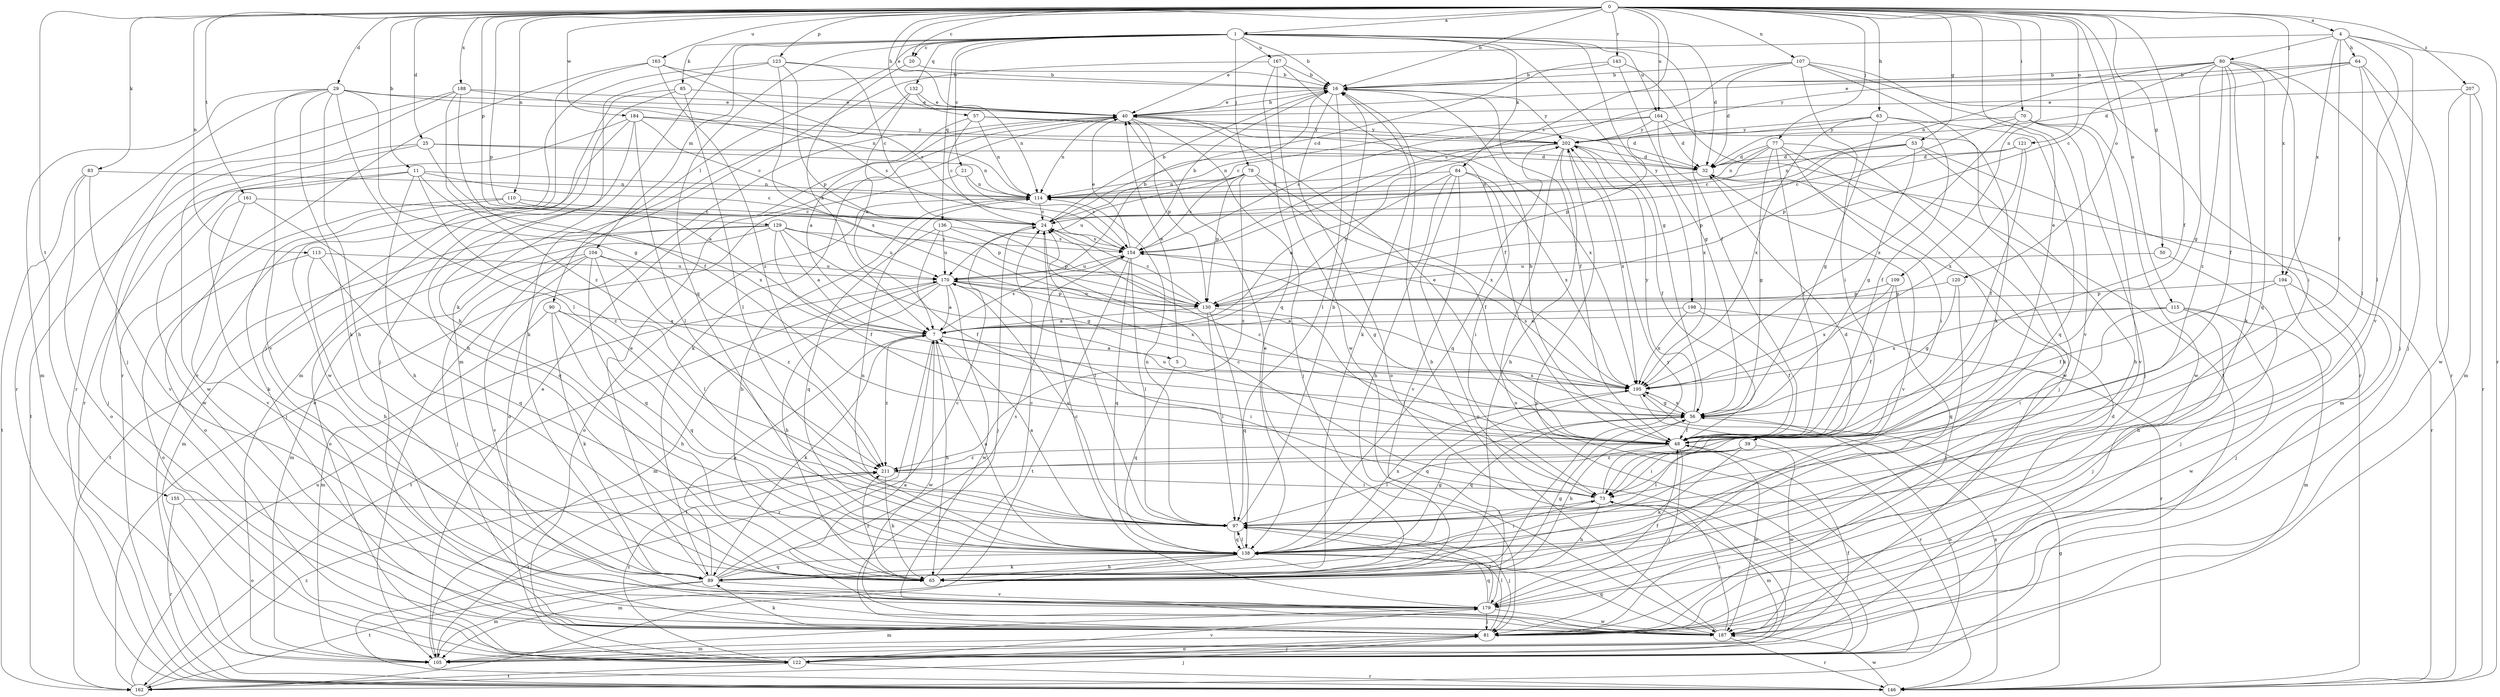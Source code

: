 strict digraph  {
0;
1;
4;
5;
7;
11;
16;
20;
21;
24;
25;
29;
32;
39;
40;
48;
50;
53;
56;
57;
63;
64;
65;
70;
73;
77;
78;
80;
81;
83;
84;
85;
89;
90;
97;
104;
105;
107;
109;
110;
113;
114;
115;
120;
121;
122;
123;
129;
130;
132;
136;
138;
143;
146;
154;
155;
161;
162;
163;
164;
167;
170;
179;
184;
187;
188;
194;
195;
198;
202;
207;
211;
0 -> 1  [label=a];
0 -> 4  [label=a];
0 -> 11  [label=b];
0 -> 16  [label=b];
0 -> 20  [label=c];
0 -> 25  [label=d];
0 -> 29  [label=d];
0 -> 39  [label=e];
0 -> 40  [label=e];
0 -> 48  [label=f];
0 -> 50  [label=g];
0 -> 53  [label=g];
0 -> 57  [label=h];
0 -> 63  [label=h];
0 -> 70  [label=i];
0 -> 77  [label=j];
0 -> 83  [label=k];
0 -> 107  [label=n];
0 -> 109  [label=n];
0 -> 110  [label=n];
0 -> 113  [label=n];
0 -> 115  [label=o];
0 -> 120  [label=o];
0 -> 121  [label=o];
0 -> 123  [label=p];
0 -> 129  [label=p];
0 -> 130  [label=p];
0 -> 143  [label=r];
0 -> 154  [label=s];
0 -> 155  [label=t];
0 -> 161  [label=t];
0 -> 163  [label=u];
0 -> 164  [label=u];
0 -> 184  [label=w];
0 -> 188  [label=x];
0 -> 194  [label=x];
0 -> 207  [label=z];
1 -> 16  [label=b];
1 -> 20  [label=c];
1 -> 21  [label=c];
1 -> 32  [label=d];
1 -> 48  [label=f];
1 -> 56  [label=g];
1 -> 78  [label=j];
1 -> 84  [label=k];
1 -> 85  [label=k];
1 -> 89  [label=k];
1 -> 90  [label=l];
1 -> 104  [label=m];
1 -> 132  [label=q];
1 -> 136  [label=q];
1 -> 138  [label=q];
1 -> 164  [label=u];
1 -> 167  [label=u];
1 -> 198  [label=y];
4 -> 40  [label=e];
4 -> 48  [label=f];
4 -> 64  [label=h];
4 -> 80  [label=j];
4 -> 97  [label=l];
4 -> 146  [label=r];
4 -> 179  [label=v];
4 -> 194  [label=x];
5 -> 40  [label=e];
5 -> 138  [label=q];
5 -> 195  [label=x];
7 -> 5  [label=a];
7 -> 65  [label=h];
7 -> 73  [label=i];
7 -> 89  [label=k];
7 -> 146  [label=r];
7 -> 154  [label=s];
7 -> 187  [label=w];
7 -> 202  [label=y];
7 -> 211  [label=z];
11 -> 24  [label=c];
11 -> 65  [label=h];
11 -> 81  [label=j];
11 -> 114  [label=n];
11 -> 187  [label=w];
11 -> 195  [label=x];
11 -> 211  [label=z];
16 -> 40  [label=e];
16 -> 48  [label=f];
16 -> 89  [label=k];
16 -> 97  [label=l];
16 -> 122  [label=o];
16 -> 202  [label=y];
20 -> 7  [label=a];
20 -> 16  [label=b];
21 -> 114  [label=n];
21 -> 122  [label=o];
21 -> 154  [label=s];
24 -> 16  [label=b];
24 -> 81  [label=j];
24 -> 97  [label=l];
24 -> 154  [label=s];
25 -> 7  [label=a];
25 -> 32  [label=d];
25 -> 114  [label=n];
25 -> 162  [label=t];
25 -> 187  [label=w];
29 -> 40  [label=e];
29 -> 56  [label=g];
29 -> 65  [label=h];
29 -> 89  [label=k];
29 -> 97  [label=l];
29 -> 105  [label=m];
29 -> 114  [label=n];
29 -> 146  [label=r];
29 -> 179  [label=v];
32 -> 114  [label=n];
32 -> 146  [label=r];
32 -> 179  [label=v];
39 -> 73  [label=i];
39 -> 89  [label=k];
39 -> 97  [label=l];
39 -> 187  [label=w];
39 -> 211  [label=z];
40 -> 16  [label=b];
40 -> 81  [label=j];
40 -> 89  [label=k];
40 -> 114  [label=n];
40 -> 130  [label=p];
40 -> 195  [label=x];
40 -> 202  [label=y];
48 -> 16  [label=b];
48 -> 24  [label=c];
48 -> 40  [label=e];
48 -> 81  [label=j];
48 -> 97  [label=l];
48 -> 170  [label=u];
48 -> 187  [label=w];
48 -> 211  [label=z];
50 -> 81  [label=j];
50 -> 170  [label=u];
53 -> 32  [label=d];
53 -> 56  [label=g];
53 -> 65  [label=h];
53 -> 105  [label=m];
53 -> 114  [label=n];
53 -> 130  [label=p];
56 -> 48  [label=f];
56 -> 65  [label=h];
56 -> 122  [label=o];
56 -> 138  [label=q];
56 -> 195  [label=x];
56 -> 202  [label=y];
57 -> 7  [label=a];
57 -> 24  [label=c];
57 -> 32  [label=d];
57 -> 114  [label=n];
57 -> 202  [label=y];
63 -> 48  [label=f];
63 -> 56  [label=g];
63 -> 130  [label=p];
63 -> 138  [label=q];
63 -> 195  [label=x];
63 -> 202  [label=y];
64 -> 16  [label=b];
64 -> 32  [label=d];
64 -> 81  [label=j];
64 -> 97  [label=l];
64 -> 146  [label=r];
64 -> 202  [label=y];
65 -> 24  [label=c];
65 -> 40  [label=e];
65 -> 56  [label=g];
65 -> 202  [label=y];
65 -> 211  [label=z];
70 -> 81  [label=j];
70 -> 130  [label=p];
70 -> 179  [label=v];
70 -> 187  [label=w];
70 -> 195  [label=x];
70 -> 202  [label=y];
73 -> 24  [label=c];
73 -> 32  [label=d];
73 -> 65  [label=h];
73 -> 97  [label=l];
73 -> 105  [label=m];
77 -> 24  [label=c];
77 -> 32  [label=d];
77 -> 48  [label=f];
77 -> 56  [label=g];
77 -> 73  [label=i];
77 -> 81  [label=j];
77 -> 89  [label=k];
77 -> 114  [label=n];
78 -> 48  [label=f];
78 -> 114  [label=n];
78 -> 130  [label=p];
78 -> 154  [label=s];
78 -> 170  [label=u];
78 -> 195  [label=x];
78 -> 211  [label=z];
80 -> 16  [label=b];
80 -> 24  [label=c];
80 -> 40  [label=e];
80 -> 48  [label=f];
80 -> 56  [label=g];
80 -> 73  [label=i];
80 -> 81  [label=j];
80 -> 89  [label=k];
80 -> 114  [label=n];
80 -> 138  [label=q];
80 -> 211  [label=z];
81 -> 89  [label=k];
81 -> 97  [label=l];
81 -> 105  [label=m];
81 -> 122  [label=o];
83 -> 114  [label=n];
83 -> 122  [label=o];
83 -> 162  [label=t];
83 -> 179  [label=v];
84 -> 7  [label=a];
84 -> 65  [label=h];
84 -> 73  [label=i];
84 -> 114  [label=n];
84 -> 122  [label=o];
84 -> 179  [label=v];
84 -> 195  [label=x];
85 -> 40  [label=e];
85 -> 81  [label=j];
85 -> 97  [label=l];
85 -> 105  [label=m];
89 -> 7  [label=a];
89 -> 24  [label=c];
89 -> 40  [label=e];
89 -> 105  [label=m];
89 -> 138  [label=q];
89 -> 154  [label=s];
89 -> 162  [label=t];
89 -> 179  [label=v];
90 -> 7  [label=a];
90 -> 65  [label=h];
90 -> 89  [label=k];
90 -> 105  [label=m];
90 -> 138  [label=q];
97 -> 7  [label=a];
97 -> 16  [label=b];
97 -> 81  [label=j];
97 -> 114  [label=n];
97 -> 138  [label=q];
97 -> 170  [label=u];
104 -> 81  [label=j];
104 -> 97  [label=l];
104 -> 105  [label=m];
104 -> 138  [label=q];
104 -> 170  [label=u];
104 -> 179  [label=v];
104 -> 211  [label=z];
105 -> 32  [label=d];
105 -> 40  [label=e];
105 -> 48  [label=f];
105 -> 211  [label=z];
107 -> 16  [label=b];
107 -> 32  [label=d];
107 -> 73  [label=i];
107 -> 89  [label=k];
107 -> 146  [label=r];
107 -> 154  [label=s];
107 -> 179  [label=v];
109 -> 48  [label=f];
109 -> 130  [label=p];
109 -> 138  [label=q];
109 -> 195  [label=x];
110 -> 24  [label=c];
110 -> 81  [label=j];
110 -> 122  [label=o];
110 -> 130  [label=p];
113 -> 65  [label=h];
113 -> 122  [label=o];
113 -> 138  [label=q];
113 -> 170  [label=u];
114 -> 24  [label=c];
114 -> 65  [label=h];
114 -> 122  [label=o];
115 -> 7  [label=a];
115 -> 73  [label=i];
115 -> 81  [label=j];
115 -> 105  [label=m];
115 -> 187  [label=w];
115 -> 195  [label=x];
120 -> 56  [label=g];
120 -> 81  [label=j];
120 -> 130  [label=p];
121 -> 24  [label=c];
121 -> 32  [label=d];
121 -> 48  [label=f];
121 -> 195  [label=x];
122 -> 81  [label=j];
122 -> 146  [label=r];
122 -> 162  [label=t];
122 -> 179  [label=v];
122 -> 202  [label=y];
122 -> 211  [label=z];
123 -> 16  [label=b];
123 -> 24  [label=c];
123 -> 65  [label=h];
123 -> 130  [label=p];
123 -> 146  [label=r];
123 -> 195  [label=x];
129 -> 7  [label=a];
129 -> 48  [label=f];
129 -> 56  [label=g];
129 -> 105  [label=m];
129 -> 122  [label=o];
129 -> 154  [label=s];
129 -> 162  [label=t];
129 -> 170  [label=u];
130 -> 7  [label=a];
130 -> 24  [label=c];
130 -> 73  [label=i];
130 -> 97  [label=l];
130 -> 138  [label=q];
130 -> 170  [label=u];
132 -> 7  [label=a];
132 -> 40  [label=e];
132 -> 89  [label=k];
132 -> 114  [label=n];
136 -> 48  [label=f];
136 -> 130  [label=p];
136 -> 138  [label=q];
136 -> 154  [label=s];
136 -> 170  [label=u];
138 -> 7  [label=a];
138 -> 56  [label=g];
138 -> 65  [label=h];
138 -> 73  [label=i];
138 -> 89  [label=k];
138 -> 97  [label=l];
138 -> 105  [label=m];
138 -> 114  [label=n];
138 -> 195  [label=x];
143 -> 16  [label=b];
143 -> 24  [label=c];
143 -> 56  [label=g];
143 -> 162  [label=t];
146 -> 56  [label=g];
146 -> 187  [label=w];
146 -> 195  [label=x];
154 -> 16  [label=b];
154 -> 40  [label=e];
154 -> 56  [label=g];
154 -> 97  [label=l];
154 -> 138  [label=q];
154 -> 162  [label=t];
154 -> 170  [label=u];
155 -> 97  [label=l];
155 -> 122  [label=o];
155 -> 146  [label=r];
161 -> 24  [label=c];
161 -> 89  [label=k];
161 -> 138  [label=q];
161 -> 179  [label=v];
162 -> 40  [label=e];
162 -> 81  [label=j];
162 -> 170  [label=u];
162 -> 211  [label=z];
163 -> 16  [label=b];
163 -> 81  [label=j];
163 -> 146  [label=r];
163 -> 154  [label=s];
163 -> 211  [label=z];
164 -> 24  [label=c];
164 -> 32  [label=d];
164 -> 154  [label=s];
164 -> 187  [label=w];
164 -> 195  [label=x];
164 -> 202  [label=y];
167 -> 16  [label=b];
167 -> 48  [label=f];
167 -> 105  [label=m];
167 -> 138  [label=q];
167 -> 187  [label=w];
170 -> 7  [label=a];
170 -> 16  [label=b];
170 -> 65  [label=h];
170 -> 105  [label=m];
170 -> 130  [label=p];
170 -> 162  [label=t];
170 -> 187  [label=w];
170 -> 195  [label=x];
179 -> 24  [label=c];
179 -> 48  [label=f];
179 -> 81  [label=j];
179 -> 97  [label=l];
179 -> 105  [label=m];
179 -> 138  [label=q];
179 -> 187  [label=w];
184 -> 24  [label=c];
184 -> 32  [label=d];
184 -> 65  [label=h];
184 -> 97  [label=l];
184 -> 146  [label=r];
184 -> 187  [label=w];
184 -> 202  [label=y];
187 -> 7  [label=a];
187 -> 16  [label=b];
187 -> 73  [label=i];
187 -> 138  [label=q];
187 -> 146  [label=r];
188 -> 40  [label=e];
188 -> 48  [label=f];
188 -> 81  [label=j];
188 -> 146  [label=r];
188 -> 154  [label=s];
188 -> 211  [label=z];
194 -> 48  [label=f];
194 -> 65  [label=h];
194 -> 81  [label=j];
194 -> 130  [label=p];
195 -> 56  [label=g];
195 -> 138  [label=q];
195 -> 146  [label=r];
195 -> 154  [label=s];
198 -> 7  [label=a];
198 -> 48  [label=f];
198 -> 146  [label=r];
198 -> 195  [label=x];
202 -> 32  [label=d];
202 -> 48  [label=f];
202 -> 65  [label=h];
202 -> 114  [label=n];
202 -> 122  [label=o];
202 -> 138  [label=q];
202 -> 195  [label=x];
207 -> 40  [label=e];
207 -> 105  [label=m];
207 -> 146  [label=r];
207 -> 187  [label=w];
211 -> 65  [label=h];
211 -> 73  [label=i];
}
